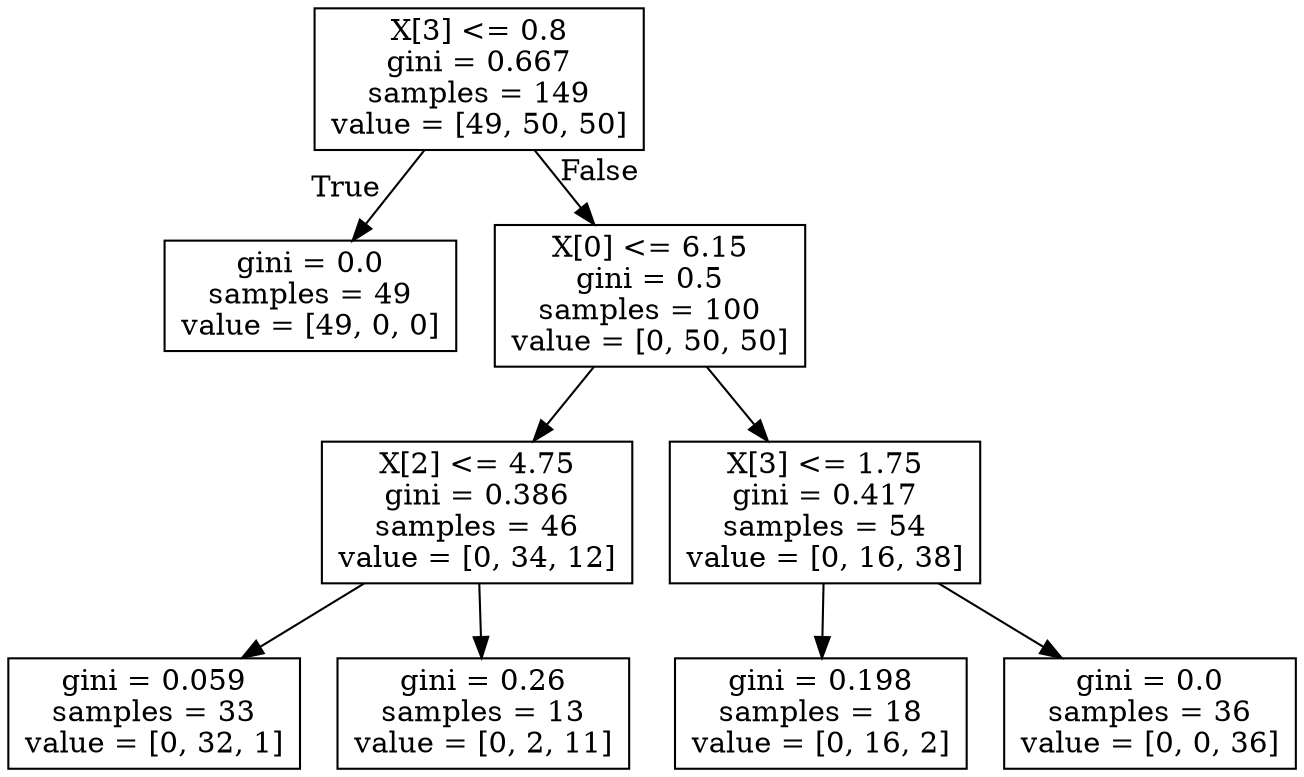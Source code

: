 digraph Tree {
node [shape=box] ;
0 [label="X[3] <= 0.8\ngini = 0.667\nsamples = 149\nvalue = [49, 50, 50]"] ;
1 [label="gini = 0.0\nsamples = 49\nvalue = [49, 0, 0]"] ;
0 -> 1 [labeldistance=2.5, labelangle=45, headlabel="True"] ;
2 [label="X[0] <= 6.15\ngini = 0.5\nsamples = 100\nvalue = [0, 50, 50]"] ;
0 -> 2 [labeldistance=2.5, labelangle=-45, headlabel="False"] ;
3 [label="X[2] <= 4.75\ngini = 0.386\nsamples = 46\nvalue = [0, 34, 12]"] ;
2 -> 3 ;
4 [label="gini = 0.059\nsamples = 33\nvalue = [0, 32, 1]"] ;
3 -> 4 ;
5 [label="gini = 0.26\nsamples = 13\nvalue = [0, 2, 11]"] ;
3 -> 5 ;
6 [label="X[3] <= 1.75\ngini = 0.417\nsamples = 54\nvalue = [0, 16, 38]"] ;
2 -> 6 ;
7 [label="gini = 0.198\nsamples = 18\nvalue = [0, 16, 2]"] ;
6 -> 7 ;
8 [label="gini = 0.0\nsamples = 36\nvalue = [0, 0, 36]"] ;
6 -> 8 ;
}